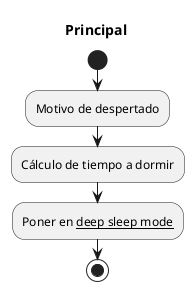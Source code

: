 @startuml <titulo>
title Principal

start
  :Motivo de despertado;
  :Cálculo de tiempo a dormir;
  :Poner en __deep sleep mode__;
stop

@enduml